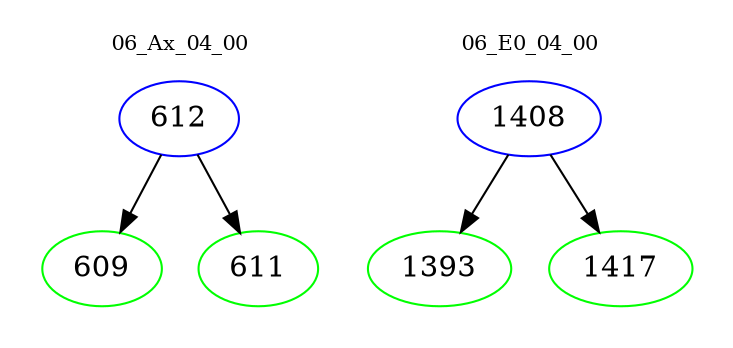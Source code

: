 digraph{
subgraph cluster_0 {
color = white
label = "06_Ax_04_00";
fontsize=10;
T0_612 [label="612", color="blue"]
T0_612 -> T0_609 [color="black"]
T0_609 [label="609", color="green"]
T0_612 -> T0_611 [color="black"]
T0_611 [label="611", color="green"]
}
subgraph cluster_1 {
color = white
label = "06_E0_04_00";
fontsize=10;
T1_1408 [label="1408", color="blue"]
T1_1408 -> T1_1393 [color="black"]
T1_1393 [label="1393", color="green"]
T1_1408 -> T1_1417 [color="black"]
T1_1417 [label="1417", color="green"]
}
}
